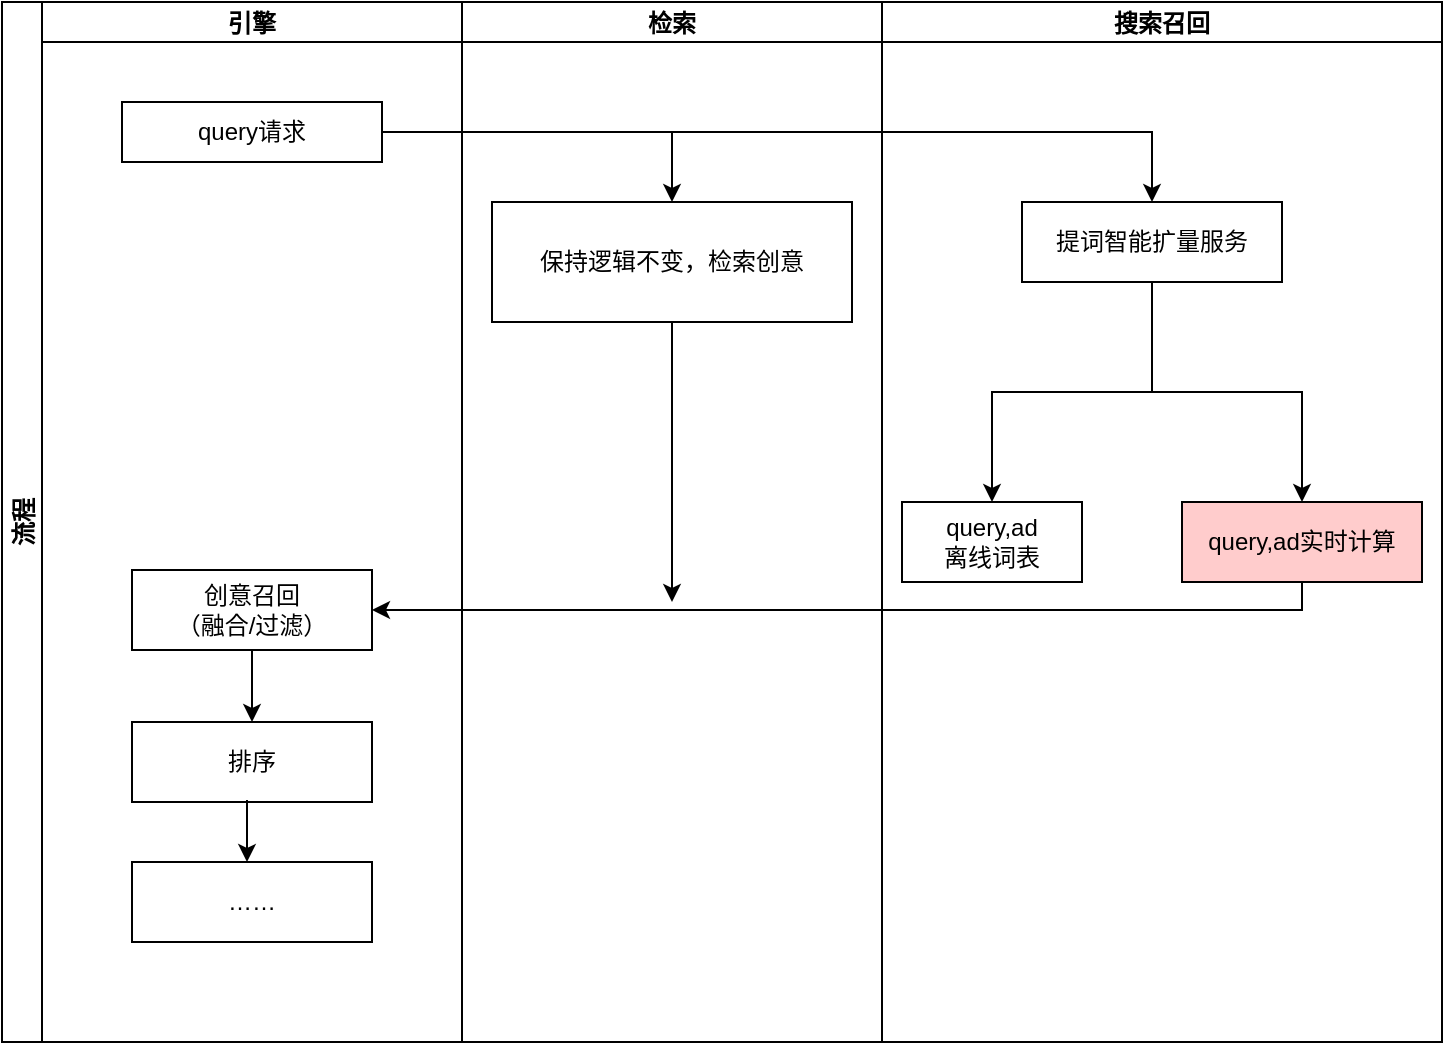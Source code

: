 <mxfile version="20.5.1" type="github">
  <diagram id="uoTIGD2Aw0s29lck1O6Q" name="第 1 页">
    <mxGraphModel dx="1186" dy="614" grid="1" gridSize="10" guides="1" tooltips="1" connect="1" arrows="1" fold="1" page="1" pageScale="1" pageWidth="1169" pageHeight="827" math="0" shadow="0">
      <root>
        <mxCell id="0" />
        <mxCell id="1" parent="0" />
        <mxCell id="hTtag_QdKvd6q2feTgjB-2" value="流程" style="swimlane;childLayout=stackLayout;resizeParent=1;resizeParentMax=0;startSize=20;horizontal=0;horizontalStack=1;" vertex="1" parent="1">
          <mxGeometry x="100" y="50" width="440" height="520" as="geometry">
            <mxRectangle x="430" y="80" width="40" height="60" as="alternateBounds" />
          </mxGeometry>
        </mxCell>
        <mxCell id="hTtag_QdKvd6q2feTgjB-3" value="引擎" style="swimlane;startSize=20;" vertex="1" parent="hTtag_QdKvd6q2feTgjB-2">
          <mxGeometry x="20" width="210" height="520" as="geometry" />
        </mxCell>
        <mxCell id="hTtag_QdKvd6q2feTgjB-4" value="query请求" style="rounded=0;whiteSpace=wrap;html=1;" vertex="1" parent="hTtag_QdKvd6q2feTgjB-3">
          <mxGeometry x="40" y="50" width="130" height="30" as="geometry" />
        </mxCell>
        <mxCell id="hTtag_QdKvd6q2feTgjB-5" value="创意召回&lt;br&gt;（融合/过滤）" style="whiteSpace=wrap;html=1;rounded=0;" vertex="1" parent="hTtag_QdKvd6q2feTgjB-3">
          <mxGeometry x="45" y="284" width="120" height="40" as="geometry" />
        </mxCell>
        <mxCell id="hTtag_QdKvd6q2feTgjB-6" value="排序" style="whiteSpace=wrap;html=1;rounded=0;" vertex="1" parent="hTtag_QdKvd6q2feTgjB-3">
          <mxGeometry x="45" y="360" width="120" height="40" as="geometry" />
        </mxCell>
        <mxCell id="hTtag_QdKvd6q2feTgjB-7" value="……" style="whiteSpace=wrap;html=1;rounded=0;" vertex="1" parent="hTtag_QdKvd6q2feTgjB-3">
          <mxGeometry x="45" y="430" width="120" height="40" as="geometry" />
        </mxCell>
        <mxCell id="hTtag_QdKvd6q2feTgjB-8" value="" style="endArrow=classic;html=1;rounded=0;entryX=0.5;entryY=0;entryDx=0;entryDy=0;exitX=0.5;exitY=1;exitDx=0;exitDy=0;" edge="1" parent="hTtag_QdKvd6q2feTgjB-3" source="hTtag_QdKvd6q2feTgjB-5" target="hTtag_QdKvd6q2feTgjB-6">
          <mxGeometry width="50" height="50" relative="1" as="geometry">
            <mxPoint x="100" y="324" as="sourcePoint" />
            <mxPoint x="150" y="274" as="targetPoint" />
          </mxGeometry>
        </mxCell>
        <mxCell id="hTtag_QdKvd6q2feTgjB-9" value="" style="endArrow=classic;html=1;rounded=0;entryX=0.5;entryY=0;entryDx=0;entryDy=0;" edge="1" parent="hTtag_QdKvd6q2feTgjB-3">
          <mxGeometry width="50" height="50" relative="1" as="geometry">
            <mxPoint x="102.5" y="399" as="sourcePoint" />
            <mxPoint x="102.5" y="430" as="targetPoint" />
          </mxGeometry>
        </mxCell>
        <mxCell id="hTtag_QdKvd6q2feTgjB-10" value="检索" style="swimlane;startSize=20;" vertex="1" parent="hTtag_QdKvd6q2feTgjB-2">
          <mxGeometry x="230" width="210" height="520" as="geometry" />
        </mxCell>
        <mxCell id="hTtag_QdKvd6q2feTgjB-12" value="保持逻辑不变，检索创意" style="rounded=0;whiteSpace=wrap;html=1;" vertex="1" parent="hTtag_QdKvd6q2feTgjB-10">
          <mxGeometry x="15" y="100" width="180" height="60" as="geometry" />
        </mxCell>
        <mxCell id="hTtag_QdKvd6q2feTgjB-20" style="edgeStyle=orthogonalEdgeStyle;rounded=0;orthogonalLoop=1;jettySize=auto;html=1;entryX=0.5;entryY=0;entryDx=0;entryDy=0;" edge="1" parent="hTtag_QdKvd6q2feTgjB-2" source="hTtag_QdKvd6q2feTgjB-4" target="hTtag_QdKvd6q2feTgjB-12">
          <mxGeometry relative="1" as="geometry" />
        </mxCell>
        <mxCell id="hTtag_QdKvd6q2feTgjB-22" value="搜索召回" style="swimlane;startSize=20;" vertex="1" parent="1">
          <mxGeometry x="540" y="50" width="280" height="520" as="geometry" />
        </mxCell>
        <mxCell id="hTtag_QdKvd6q2feTgjB-23" value="提词智能扩量服务" style="rounded=0;whiteSpace=wrap;html=1;" vertex="1" parent="hTtag_QdKvd6q2feTgjB-22">
          <mxGeometry x="70" y="100" width="130" height="40" as="geometry" />
        </mxCell>
        <mxCell id="hTtag_QdKvd6q2feTgjB-24" value="query,ad&lt;br&gt;离线词表" style="whiteSpace=wrap;html=1;rounded=0;fillColor=#FFFFFF;" vertex="1" parent="hTtag_QdKvd6q2feTgjB-22">
          <mxGeometry x="10" y="250" width="90" height="40" as="geometry" />
        </mxCell>
        <mxCell id="hTtag_QdKvd6q2feTgjB-25" value="" style="edgeStyle=orthogonalEdgeStyle;rounded=0;orthogonalLoop=1;jettySize=auto;html=1;" edge="1" parent="hTtag_QdKvd6q2feTgjB-22" source="hTtag_QdKvd6q2feTgjB-23" target="hTtag_QdKvd6q2feTgjB-24">
          <mxGeometry relative="1" as="geometry" />
        </mxCell>
        <mxCell id="hTtag_QdKvd6q2feTgjB-26" value="query,ad实时计算" style="whiteSpace=wrap;html=1;rounded=0;fillColor=#FFCCCC;" vertex="1" parent="hTtag_QdKvd6q2feTgjB-22">
          <mxGeometry x="150" y="250" width="120" height="40" as="geometry" />
        </mxCell>
        <mxCell id="hTtag_QdKvd6q2feTgjB-27" value="" style="edgeStyle=orthogonalEdgeStyle;rounded=0;orthogonalLoop=1;jettySize=auto;html=1;" edge="1" parent="hTtag_QdKvd6q2feTgjB-22" source="hTtag_QdKvd6q2feTgjB-23" target="hTtag_QdKvd6q2feTgjB-26">
          <mxGeometry relative="1" as="geometry" />
        </mxCell>
        <mxCell id="hTtag_QdKvd6q2feTgjB-21" style="edgeStyle=orthogonalEdgeStyle;rounded=0;orthogonalLoop=1;jettySize=auto;html=1;entryX=0.5;entryY=0;entryDx=0;entryDy=0;" edge="1" parent="1" source="hTtag_QdKvd6q2feTgjB-4" target="hTtag_QdKvd6q2feTgjB-23">
          <mxGeometry relative="1" as="geometry">
            <mxPoint x="475" y="150" as="targetPoint" />
          </mxGeometry>
        </mxCell>
        <mxCell id="hTtag_QdKvd6q2feTgjB-31" style="edgeStyle=orthogonalEdgeStyle;rounded=0;orthogonalLoop=1;jettySize=auto;html=1;entryX=1;entryY=0.5;entryDx=0;entryDy=0;" edge="1" parent="1" source="hTtag_QdKvd6q2feTgjB-26" target="hTtag_QdKvd6q2feTgjB-5">
          <mxGeometry relative="1" as="geometry">
            <Array as="points">
              <mxPoint x="750" y="354" />
            </Array>
          </mxGeometry>
        </mxCell>
        <mxCell id="hTtag_QdKvd6q2feTgjB-32" style="edgeStyle=orthogonalEdgeStyle;rounded=0;orthogonalLoop=1;jettySize=auto;html=1;" edge="1" parent="1" source="hTtag_QdKvd6q2feTgjB-12">
          <mxGeometry relative="1" as="geometry">
            <mxPoint x="435" y="350" as="targetPoint" />
          </mxGeometry>
        </mxCell>
      </root>
    </mxGraphModel>
  </diagram>
</mxfile>
